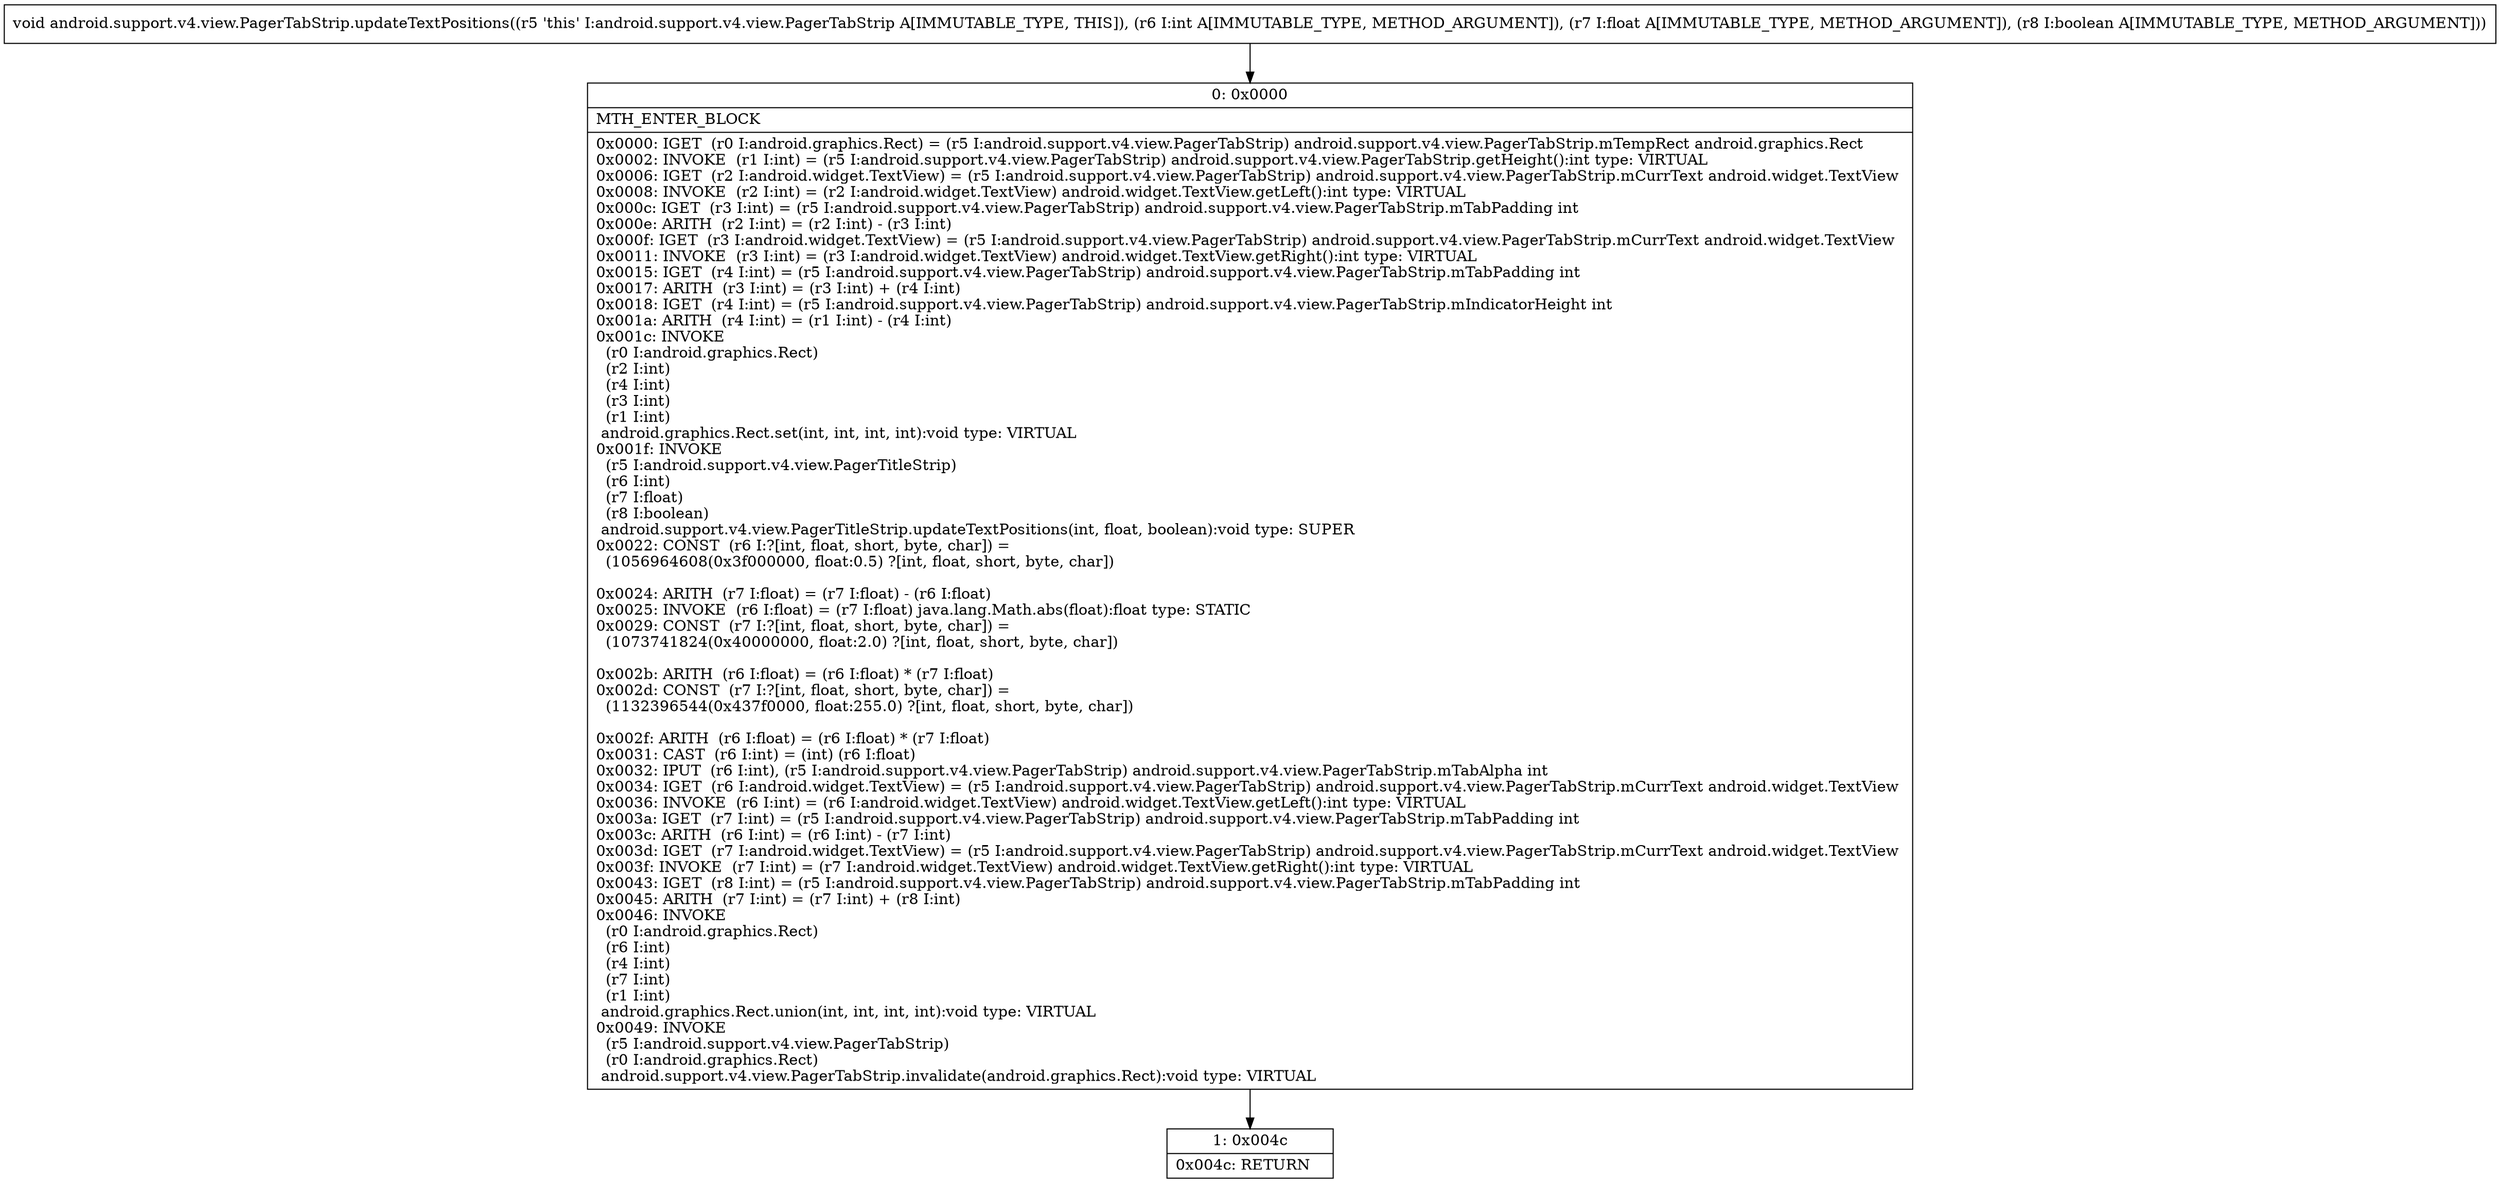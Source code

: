 digraph "CFG forandroid.support.v4.view.PagerTabStrip.updateTextPositions(IFZ)V" {
Node_0 [shape=record,label="{0\:\ 0x0000|MTH_ENTER_BLOCK\l|0x0000: IGET  (r0 I:android.graphics.Rect) = (r5 I:android.support.v4.view.PagerTabStrip) android.support.v4.view.PagerTabStrip.mTempRect android.graphics.Rect \l0x0002: INVOKE  (r1 I:int) = (r5 I:android.support.v4.view.PagerTabStrip) android.support.v4.view.PagerTabStrip.getHeight():int type: VIRTUAL \l0x0006: IGET  (r2 I:android.widget.TextView) = (r5 I:android.support.v4.view.PagerTabStrip) android.support.v4.view.PagerTabStrip.mCurrText android.widget.TextView \l0x0008: INVOKE  (r2 I:int) = (r2 I:android.widget.TextView) android.widget.TextView.getLeft():int type: VIRTUAL \l0x000c: IGET  (r3 I:int) = (r5 I:android.support.v4.view.PagerTabStrip) android.support.v4.view.PagerTabStrip.mTabPadding int \l0x000e: ARITH  (r2 I:int) = (r2 I:int) \- (r3 I:int) \l0x000f: IGET  (r3 I:android.widget.TextView) = (r5 I:android.support.v4.view.PagerTabStrip) android.support.v4.view.PagerTabStrip.mCurrText android.widget.TextView \l0x0011: INVOKE  (r3 I:int) = (r3 I:android.widget.TextView) android.widget.TextView.getRight():int type: VIRTUAL \l0x0015: IGET  (r4 I:int) = (r5 I:android.support.v4.view.PagerTabStrip) android.support.v4.view.PagerTabStrip.mTabPadding int \l0x0017: ARITH  (r3 I:int) = (r3 I:int) + (r4 I:int) \l0x0018: IGET  (r4 I:int) = (r5 I:android.support.v4.view.PagerTabStrip) android.support.v4.view.PagerTabStrip.mIndicatorHeight int \l0x001a: ARITH  (r4 I:int) = (r1 I:int) \- (r4 I:int) \l0x001c: INVOKE  \l  (r0 I:android.graphics.Rect)\l  (r2 I:int)\l  (r4 I:int)\l  (r3 I:int)\l  (r1 I:int)\l android.graphics.Rect.set(int, int, int, int):void type: VIRTUAL \l0x001f: INVOKE  \l  (r5 I:android.support.v4.view.PagerTitleStrip)\l  (r6 I:int)\l  (r7 I:float)\l  (r8 I:boolean)\l android.support.v4.view.PagerTitleStrip.updateTextPositions(int, float, boolean):void type: SUPER \l0x0022: CONST  (r6 I:?[int, float, short, byte, char]) = \l  (1056964608(0x3f000000, float:0.5) ?[int, float, short, byte, char])\l \l0x0024: ARITH  (r7 I:float) = (r7 I:float) \- (r6 I:float) \l0x0025: INVOKE  (r6 I:float) = (r7 I:float) java.lang.Math.abs(float):float type: STATIC \l0x0029: CONST  (r7 I:?[int, float, short, byte, char]) = \l  (1073741824(0x40000000, float:2.0) ?[int, float, short, byte, char])\l \l0x002b: ARITH  (r6 I:float) = (r6 I:float) * (r7 I:float) \l0x002d: CONST  (r7 I:?[int, float, short, byte, char]) = \l  (1132396544(0x437f0000, float:255.0) ?[int, float, short, byte, char])\l \l0x002f: ARITH  (r6 I:float) = (r6 I:float) * (r7 I:float) \l0x0031: CAST  (r6 I:int) = (int) (r6 I:float) \l0x0032: IPUT  (r6 I:int), (r5 I:android.support.v4.view.PagerTabStrip) android.support.v4.view.PagerTabStrip.mTabAlpha int \l0x0034: IGET  (r6 I:android.widget.TextView) = (r5 I:android.support.v4.view.PagerTabStrip) android.support.v4.view.PagerTabStrip.mCurrText android.widget.TextView \l0x0036: INVOKE  (r6 I:int) = (r6 I:android.widget.TextView) android.widget.TextView.getLeft():int type: VIRTUAL \l0x003a: IGET  (r7 I:int) = (r5 I:android.support.v4.view.PagerTabStrip) android.support.v4.view.PagerTabStrip.mTabPadding int \l0x003c: ARITH  (r6 I:int) = (r6 I:int) \- (r7 I:int) \l0x003d: IGET  (r7 I:android.widget.TextView) = (r5 I:android.support.v4.view.PagerTabStrip) android.support.v4.view.PagerTabStrip.mCurrText android.widget.TextView \l0x003f: INVOKE  (r7 I:int) = (r7 I:android.widget.TextView) android.widget.TextView.getRight():int type: VIRTUAL \l0x0043: IGET  (r8 I:int) = (r5 I:android.support.v4.view.PagerTabStrip) android.support.v4.view.PagerTabStrip.mTabPadding int \l0x0045: ARITH  (r7 I:int) = (r7 I:int) + (r8 I:int) \l0x0046: INVOKE  \l  (r0 I:android.graphics.Rect)\l  (r6 I:int)\l  (r4 I:int)\l  (r7 I:int)\l  (r1 I:int)\l android.graphics.Rect.union(int, int, int, int):void type: VIRTUAL \l0x0049: INVOKE  \l  (r5 I:android.support.v4.view.PagerTabStrip)\l  (r0 I:android.graphics.Rect)\l android.support.v4.view.PagerTabStrip.invalidate(android.graphics.Rect):void type: VIRTUAL \l}"];
Node_1 [shape=record,label="{1\:\ 0x004c|0x004c: RETURN   \l}"];
MethodNode[shape=record,label="{void android.support.v4.view.PagerTabStrip.updateTextPositions((r5 'this' I:android.support.v4.view.PagerTabStrip A[IMMUTABLE_TYPE, THIS]), (r6 I:int A[IMMUTABLE_TYPE, METHOD_ARGUMENT]), (r7 I:float A[IMMUTABLE_TYPE, METHOD_ARGUMENT]), (r8 I:boolean A[IMMUTABLE_TYPE, METHOD_ARGUMENT])) }"];
MethodNode -> Node_0;
Node_0 -> Node_1;
}

